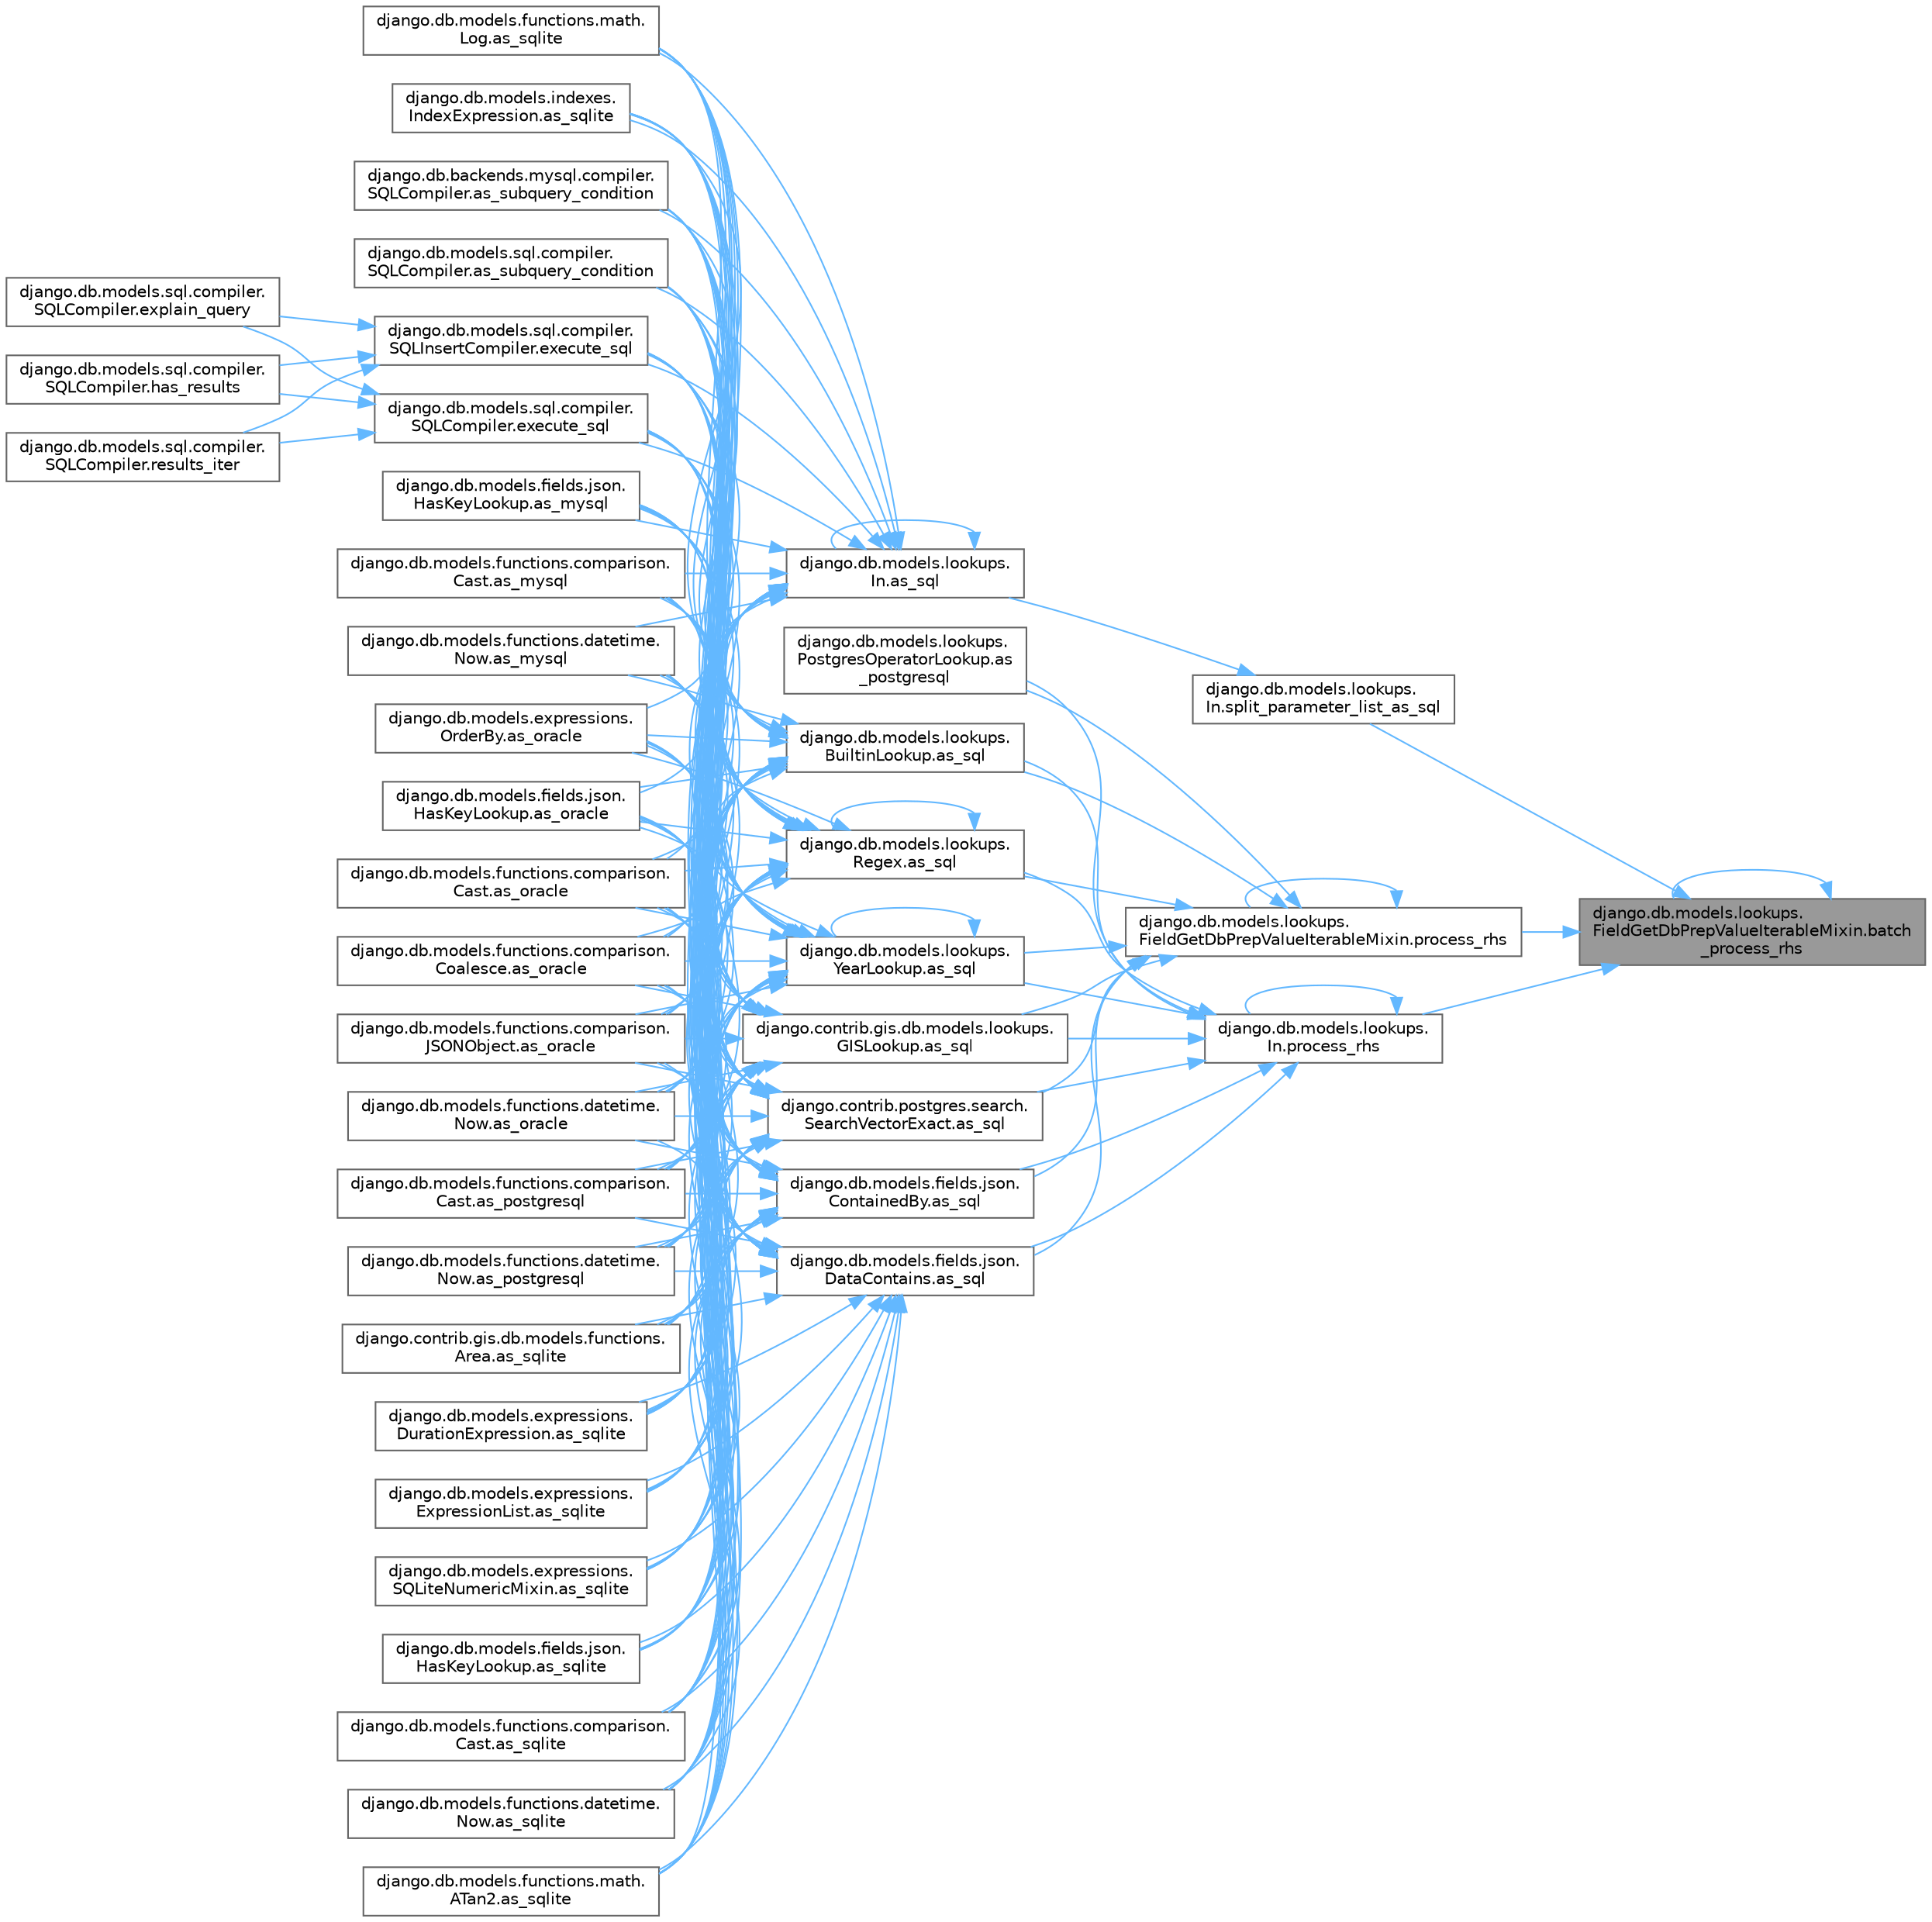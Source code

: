 digraph "django.db.models.lookups.FieldGetDbPrepValueIterableMixin.batch_process_rhs"
{
 // LATEX_PDF_SIZE
  bgcolor="transparent";
  edge [fontname=Helvetica,fontsize=10,labelfontname=Helvetica,labelfontsize=10];
  node [fontname=Helvetica,fontsize=10,shape=box,height=0.2,width=0.4];
  rankdir="RL";
  Node1 [id="Node000001",label="django.db.models.lookups.\lFieldGetDbPrepValueIterableMixin.batch\l_process_rhs",height=0.2,width=0.4,color="gray40", fillcolor="grey60", style="filled", fontcolor="black",tooltip=" "];
  Node1 -> Node1 [id="edge1_Node000001_Node000001",dir="back",color="steelblue1",style="solid",tooltip=" "];
  Node1 -> Node2 [id="edge2_Node000001_Node000002",dir="back",color="steelblue1",style="solid",tooltip=" "];
  Node2 [id="Node000002",label="django.db.models.lookups.\lFieldGetDbPrepValueIterableMixin.process_rhs",height=0.2,width=0.4,color="grey40", fillcolor="white", style="filled",URL="$classdjango_1_1db_1_1models_1_1lookups_1_1_field_get_db_prep_value_iterable_mixin.html#a76dd22d874659802384fb89029c8d724",tooltip=" "];
  Node2 -> Node3 [id="edge3_Node000002_Node000003",dir="back",color="steelblue1",style="solid",tooltip=" "];
  Node3 [id="Node000003",label="django.db.models.lookups.\lPostgresOperatorLookup.as\l_postgresql",height=0.2,width=0.4,color="grey40", fillcolor="white", style="filled",URL="$classdjango_1_1db_1_1models_1_1lookups_1_1_postgres_operator_lookup.html#aa5fcb781a6ce643334a068601641eeb8",tooltip=" "];
  Node2 -> Node4 [id="edge4_Node000002_Node000004",dir="back",color="steelblue1",style="solid",tooltip=" "];
  Node4 [id="Node000004",label="django.contrib.gis.db.models.lookups.\lGISLookup.as_sql",height=0.2,width=0.4,color="grey40", fillcolor="white", style="filled",URL="$classdjango_1_1contrib_1_1gis_1_1db_1_1models_1_1lookups_1_1_g_i_s_lookup.html#a205b0f4d374825c94cddf5a23b4a415f",tooltip=" "];
  Node4 -> Node5 [id="edge5_Node000004_Node000005",dir="back",color="steelblue1",style="solid",tooltip=" "];
  Node5 [id="Node000005",label="django.db.models.fields.json.\lHasKeyLookup.as_mysql",height=0.2,width=0.4,color="grey40", fillcolor="white", style="filled",URL="$classdjango_1_1db_1_1models_1_1fields_1_1json_1_1_has_key_lookup.html#a10f67427287f2c0ea32513ca6f481e96",tooltip=" "];
  Node4 -> Node6 [id="edge6_Node000004_Node000006",dir="back",color="steelblue1",style="solid",tooltip=" "];
  Node6 [id="Node000006",label="django.db.models.functions.comparison.\lCast.as_mysql",height=0.2,width=0.4,color="grey40", fillcolor="white", style="filled",URL="$classdjango_1_1db_1_1models_1_1functions_1_1comparison_1_1_cast.html#a447737891e955909c6a381529a67a84e",tooltip=" "];
  Node4 -> Node7 [id="edge7_Node000004_Node000007",dir="back",color="steelblue1",style="solid",tooltip=" "];
  Node7 [id="Node000007",label="django.db.models.functions.datetime.\lNow.as_mysql",height=0.2,width=0.4,color="grey40", fillcolor="white", style="filled",URL="$classdjango_1_1db_1_1models_1_1functions_1_1datetime_1_1_now.html#a070a9334fb198086c0c4e96e9725d92b",tooltip=" "];
  Node4 -> Node8 [id="edge8_Node000004_Node000008",dir="back",color="steelblue1",style="solid",tooltip=" "];
  Node8 [id="Node000008",label="django.db.models.expressions.\lOrderBy.as_oracle",height=0.2,width=0.4,color="grey40", fillcolor="white", style="filled",URL="$classdjango_1_1db_1_1models_1_1expressions_1_1_order_by.html#af9b6ede9b0df85d6bcf54f983b3a8f6a",tooltip=" "];
  Node4 -> Node9 [id="edge9_Node000004_Node000009",dir="back",color="steelblue1",style="solid",tooltip=" "];
  Node9 [id="Node000009",label="django.db.models.fields.json.\lHasKeyLookup.as_oracle",height=0.2,width=0.4,color="grey40", fillcolor="white", style="filled",URL="$classdjango_1_1db_1_1models_1_1fields_1_1json_1_1_has_key_lookup.html#afbb88aa4fb23b3ec3acdc695c2f52398",tooltip=" "];
  Node4 -> Node10 [id="edge10_Node000004_Node000010",dir="back",color="steelblue1",style="solid",tooltip=" "];
  Node10 [id="Node000010",label="django.db.models.functions.comparison.\lCast.as_oracle",height=0.2,width=0.4,color="grey40", fillcolor="white", style="filled",URL="$classdjango_1_1db_1_1models_1_1functions_1_1comparison_1_1_cast.html#ad466cd7ca85dc257d9e2718f41a263ec",tooltip=" "];
  Node4 -> Node11 [id="edge11_Node000004_Node000011",dir="back",color="steelblue1",style="solid",tooltip=" "];
  Node11 [id="Node000011",label="django.db.models.functions.comparison.\lCoalesce.as_oracle",height=0.2,width=0.4,color="grey40", fillcolor="white", style="filled",URL="$classdjango_1_1db_1_1models_1_1functions_1_1comparison_1_1_coalesce.html#a1bbeea180ef3ef4d8ba5d51d33d6ef85",tooltip=" "];
  Node4 -> Node12 [id="edge12_Node000004_Node000012",dir="back",color="steelblue1",style="solid",tooltip=" "];
  Node12 [id="Node000012",label="django.db.models.functions.comparison.\lJSONObject.as_oracle",height=0.2,width=0.4,color="grey40", fillcolor="white", style="filled",URL="$classdjango_1_1db_1_1models_1_1functions_1_1comparison_1_1_j_s_o_n_object.html#a4b4fa1161d27b0a9bbbdd0370e9af364",tooltip=" "];
  Node4 -> Node13 [id="edge13_Node000004_Node000013",dir="back",color="steelblue1",style="solid",tooltip=" "];
  Node13 [id="Node000013",label="django.db.models.functions.datetime.\lNow.as_oracle",height=0.2,width=0.4,color="grey40", fillcolor="white", style="filled",URL="$classdjango_1_1db_1_1models_1_1functions_1_1datetime_1_1_now.html#ad5e1ae918a5c4d39f675f98280440538",tooltip=" "];
  Node4 -> Node14 [id="edge14_Node000004_Node000014",dir="back",color="steelblue1",style="solid",tooltip=" "];
  Node14 [id="Node000014",label="django.db.models.functions.comparison.\lCast.as_postgresql",height=0.2,width=0.4,color="grey40", fillcolor="white", style="filled",URL="$classdjango_1_1db_1_1models_1_1functions_1_1comparison_1_1_cast.html#ae51aa6aa6fe8ca7064d8bca2f8e05188",tooltip=" "];
  Node4 -> Node15 [id="edge15_Node000004_Node000015",dir="back",color="steelblue1",style="solid",tooltip=" "];
  Node15 [id="Node000015",label="django.db.models.functions.datetime.\lNow.as_postgresql",height=0.2,width=0.4,color="grey40", fillcolor="white", style="filled",URL="$classdjango_1_1db_1_1models_1_1functions_1_1datetime_1_1_now.html#af1402a88867fc6d69f3f56f655f37fca",tooltip=" "];
  Node4 -> Node16 [id="edge16_Node000004_Node000016",dir="back",color="steelblue1",style="solid",tooltip=" "];
  Node16 [id="Node000016",label="django.contrib.gis.db.models.functions.\lArea.as_sqlite",height=0.2,width=0.4,color="grey40", fillcolor="white", style="filled",URL="$classdjango_1_1contrib_1_1gis_1_1db_1_1models_1_1functions_1_1_area.html#ab8bfa3d35d4368e04318069dd28bd2ca",tooltip=" "];
  Node4 -> Node17 [id="edge17_Node000004_Node000017",dir="back",color="steelblue1",style="solid",tooltip=" "];
  Node17 [id="Node000017",label="django.db.models.expressions.\lDurationExpression.as_sqlite",height=0.2,width=0.4,color="grey40", fillcolor="white", style="filled",URL="$classdjango_1_1db_1_1models_1_1expressions_1_1_duration_expression.html#a5f33f70ca03904ce9b2e9824652e9fff",tooltip=" "];
  Node4 -> Node18 [id="edge18_Node000004_Node000018",dir="back",color="steelblue1",style="solid",tooltip=" "];
  Node18 [id="Node000018",label="django.db.models.expressions.\lExpressionList.as_sqlite",height=0.2,width=0.4,color="grey40", fillcolor="white", style="filled",URL="$classdjango_1_1db_1_1models_1_1expressions_1_1_expression_list.html#ae577275a98dec786535830e8d24aa13e",tooltip=" "];
  Node4 -> Node19 [id="edge19_Node000004_Node000019",dir="back",color="steelblue1",style="solid",tooltip=" "];
  Node19 [id="Node000019",label="django.db.models.expressions.\lSQLiteNumericMixin.as_sqlite",height=0.2,width=0.4,color="grey40", fillcolor="white", style="filled",URL="$classdjango_1_1db_1_1models_1_1expressions_1_1_s_q_lite_numeric_mixin.html#a7c649b97074b00e095c4ee2b3bc62482",tooltip=" "];
  Node4 -> Node20 [id="edge20_Node000004_Node000020",dir="back",color="steelblue1",style="solid",tooltip=" "];
  Node20 [id="Node000020",label="django.db.models.fields.json.\lHasKeyLookup.as_sqlite",height=0.2,width=0.4,color="grey40", fillcolor="white", style="filled",URL="$classdjango_1_1db_1_1models_1_1fields_1_1json_1_1_has_key_lookup.html#aaa01efd0fa197e203c40f6f05b000141",tooltip=" "];
  Node4 -> Node21 [id="edge21_Node000004_Node000021",dir="back",color="steelblue1",style="solid",tooltip=" "];
  Node21 [id="Node000021",label="django.db.models.functions.comparison.\lCast.as_sqlite",height=0.2,width=0.4,color="grey40", fillcolor="white", style="filled",URL="$classdjango_1_1db_1_1models_1_1functions_1_1comparison_1_1_cast.html#a1943b51797a168ff6a3ad37005086d8c",tooltip=" "];
  Node4 -> Node22 [id="edge22_Node000004_Node000022",dir="back",color="steelblue1",style="solid",tooltip=" "];
  Node22 [id="Node000022",label="django.db.models.functions.datetime.\lNow.as_sqlite",height=0.2,width=0.4,color="grey40", fillcolor="white", style="filled",URL="$classdjango_1_1db_1_1models_1_1functions_1_1datetime_1_1_now.html#a5525700866738572645141dd6f2ef41c",tooltip=" "];
  Node4 -> Node23 [id="edge23_Node000004_Node000023",dir="back",color="steelblue1",style="solid",tooltip=" "];
  Node23 [id="Node000023",label="django.db.models.functions.math.\lATan2.as_sqlite",height=0.2,width=0.4,color="grey40", fillcolor="white", style="filled",URL="$classdjango_1_1db_1_1models_1_1functions_1_1math_1_1_a_tan2.html#ac343d11000341dfc431de19f416ea4b6",tooltip=" "];
  Node4 -> Node24 [id="edge24_Node000004_Node000024",dir="back",color="steelblue1",style="solid",tooltip=" "];
  Node24 [id="Node000024",label="django.db.models.functions.math.\lLog.as_sqlite",height=0.2,width=0.4,color="grey40", fillcolor="white", style="filled",URL="$classdjango_1_1db_1_1models_1_1functions_1_1math_1_1_log.html#afcc146563033738d87dd1dc17d005111",tooltip=" "];
  Node4 -> Node25 [id="edge25_Node000004_Node000025",dir="back",color="steelblue1",style="solid",tooltip=" "];
  Node25 [id="Node000025",label="django.db.models.indexes.\lIndexExpression.as_sqlite",height=0.2,width=0.4,color="grey40", fillcolor="white", style="filled",URL="$classdjango_1_1db_1_1models_1_1indexes_1_1_index_expression.html#af6e5b161cb97d0b8bce944455e8e0d53",tooltip=" "];
  Node4 -> Node26 [id="edge26_Node000004_Node000026",dir="back",color="steelblue1",style="solid",tooltip=" "];
  Node26 [id="Node000026",label="django.db.backends.mysql.compiler.\lSQLCompiler.as_subquery_condition",height=0.2,width=0.4,color="grey40", fillcolor="white", style="filled",URL="$classdjango_1_1db_1_1backends_1_1mysql_1_1compiler_1_1_s_q_l_compiler.html#ab79da4712a24ed75ce13002a54fe8d46",tooltip=" "];
  Node4 -> Node27 [id="edge27_Node000004_Node000027",dir="back",color="steelblue1",style="solid",tooltip=" "];
  Node27 [id="Node000027",label="django.db.models.sql.compiler.\lSQLCompiler.as_subquery_condition",height=0.2,width=0.4,color="grey40", fillcolor="white", style="filled",URL="$classdjango_1_1db_1_1models_1_1sql_1_1compiler_1_1_s_q_l_compiler.html#a78bdce11e05140ed74db8f5463bedfce",tooltip=" "];
  Node4 -> Node28 [id="edge28_Node000004_Node000028",dir="back",color="steelblue1",style="solid",tooltip=" "];
  Node28 [id="Node000028",label="django.db.models.sql.compiler.\lSQLCompiler.execute_sql",height=0.2,width=0.4,color="grey40", fillcolor="white", style="filled",URL="$classdjango_1_1db_1_1models_1_1sql_1_1compiler_1_1_s_q_l_compiler.html#a07cbbc7958a72203f8ebe9ba29b9356f",tooltip=" "];
  Node28 -> Node29 [id="edge29_Node000028_Node000029",dir="back",color="steelblue1",style="solid",tooltip=" "];
  Node29 [id="Node000029",label="django.db.models.sql.compiler.\lSQLCompiler.explain_query",height=0.2,width=0.4,color="grey40", fillcolor="white", style="filled",URL="$classdjango_1_1db_1_1models_1_1sql_1_1compiler_1_1_s_q_l_compiler.html#ae37702aee3a2c220b0d45022bece3120",tooltip=" "];
  Node28 -> Node30 [id="edge30_Node000028_Node000030",dir="back",color="steelblue1",style="solid",tooltip=" "];
  Node30 [id="Node000030",label="django.db.models.sql.compiler.\lSQLCompiler.has_results",height=0.2,width=0.4,color="grey40", fillcolor="white", style="filled",URL="$classdjango_1_1db_1_1models_1_1sql_1_1compiler_1_1_s_q_l_compiler.html#a730571b9b54a4d28aed6af579018b5d4",tooltip=" "];
  Node28 -> Node31 [id="edge31_Node000028_Node000031",dir="back",color="steelblue1",style="solid",tooltip=" "];
  Node31 [id="Node000031",label="django.db.models.sql.compiler.\lSQLCompiler.results_iter",height=0.2,width=0.4,color="grey40", fillcolor="white", style="filled",URL="$classdjango_1_1db_1_1models_1_1sql_1_1compiler_1_1_s_q_l_compiler.html#ae75172de9cb1885c3c8e9842460ee1a6",tooltip=" "];
  Node4 -> Node32 [id="edge32_Node000004_Node000032",dir="back",color="steelblue1",style="solid",tooltip=" "];
  Node32 [id="Node000032",label="django.db.models.sql.compiler.\lSQLInsertCompiler.execute_sql",height=0.2,width=0.4,color="grey40", fillcolor="white", style="filled",URL="$classdjango_1_1db_1_1models_1_1sql_1_1compiler_1_1_s_q_l_insert_compiler.html#a59b977e6c439adafa1c3b0092dd7074f",tooltip=" "];
  Node32 -> Node29 [id="edge33_Node000032_Node000029",dir="back",color="steelblue1",style="solid",tooltip=" "];
  Node32 -> Node30 [id="edge34_Node000032_Node000030",dir="back",color="steelblue1",style="solid",tooltip=" "];
  Node32 -> Node31 [id="edge35_Node000032_Node000031",dir="back",color="steelblue1",style="solid",tooltip=" "];
  Node2 -> Node33 [id="edge36_Node000002_Node000033",dir="back",color="steelblue1",style="solid",tooltip=" "];
  Node33 [id="Node000033",label="django.contrib.postgres.search.\lSearchVectorExact.as_sql",height=0.2,width=0.4,color="grey40", fillcolor="white", style="filled",URL="$classdjango_1_1contrib_1_1postgres_1_1search_1_1_search_vector_exact.html#a6c2ef3f70f628015bf404fa3fd413f87",tooltip=" "];
  Node33 -> Node5 [id="edge37_Node000033_Node000005",dir="back",color="steelblue1",style="solid",tooltip=" "];
  Node33 -> Node6 [id="edge38_Node000033_Node000006",dir="back",color="steelblue1",style="solid",tooltip=" "];
  Node33 -> Node7 [id="edge39_Node000033_Node000007",dir="back",color="steelblue1",style="solid",tooltip=" "];
  Node33 -> Node8 [id="edge40_Node000033_Node000008",dir="back",color="steelblue1",style="solid",tooltip=" "];
  Node33 -> Node9 [id="edge41_Node000033_Node000009",dir="back",color="steelblue1",style="solid",tooltip=" "];
  Node33 -> Node10 [id="edge42_Node000033_Node000010",dir="back",color="steelblue1",style="solid",tooltip=" "];
  Node33 -> Node11 [id="edge43_Node000033_Node000011",dir="back",color="steelblue1",style="solid",tooltip=" "];
  Node33 -> Node12 [id="edge44_Node000033_Node000012",dir="back",color="steelblue1",style="solid",tooltip=" "];
  Node33 -> Node13 [id="edge45_Node000033_Node000013",dir="back",color="steelblue1",style="solid",tooltip=" "];
  Node33 -> Node14 [id="edge46_Node000033_Node000014",dir="back",color="steelblue1",style="solid",tooltip=" "];
  Node33 -> Node15 [id="edge47_Node000033_Node000015",dir="back",color="steelblue1",style="solid",tooltip=" "];
  Node33 -> Node16 [id="edge48_Node000033_Node000016",dir="back",color="steelblue1",style="solid",tooltip=" "];
  Node33 -> Node17 [id="edge49_Node000033_Node000017",dir="back",color="steelblue1",style="solid",tooltip=" "];
  Node33 -> Node18 [id="edge50_Node000033_Node000018",dir="back",color="steelblue1",style="solid",tooltip=" "];
  Node33 -> Node19 [id="edge51_Node000033_Node000019",dir="back",color="steelblue1",style="solid",tooltip=" "];
  Node33 -> Node20 [id="edge52_Node000033_Node000020",dir="back",color="steelblue1",style="solid",tooltip=" "];
  Node33 -> Node21 [id="edge53_Node000033_Node000021",dir="back",color="steelblue1",style="solid",tooltip=" "];
  Node33 -> Node22 [id="edge54_Node000033_Node000022",dir="back",color="steelblue1",style="solid",tooltip=" "];
  Node33 -> Node23 [id="edge55_Node000033_Node000023",dir="back",color="steelblue1",style="solid",tooltip=" "];
  Node33 -> Node24 [id="edge56_Node000033_Node000024",dir="back",color="steelblue1",style="solid",tooltip=" "];
  Node33 -> Node25 [id="edge57_Node000033_Node000025",dir="back",color="steelblue1",style="solid",tooltip=" "];
  Node33 -> Node26 [id="edge58_Node000033_Node000026",dir="back",color="steelblue1",style="solid",tooltip=" "];
  Node33 -> Node27 [id="edge59_Node000033_Node000027",dir="back",color="steelblue1",style="solid",tooltip=" "];
  Node33 -> Node28 [id="edge60_Node000033_Node000028",dir="back",color="steelblue1",style="solid",tooltip=" "];
  Node33 -> Node32 [id="edge61_Node000033_Node000032",dir="back",color="steelblue1",style="solid",tooltip=" "];
  Node2 -> Node34 [id="edge62_Node000002_Node000034",dir="back",color="steelblue1",style="solid",tooltip=" "];
  Node34 [id="Node000034",label="django.db.models.fields.json.\lContainedBy.as_sql",height=0.2,width=0.4,color="grey40", fillcolor="white", style="filled",URL="$classdjango_1_1db_1_1models_1_1fields_1_1json_1_1_contained_by.html#aae40a614388b71105b07f4af5784eed5",tooltip=" "];
  Node34 -> Node5 [id="edge63_Node000034_Node000005",dir="back",color="steelblue1",style="solid",tooltip=" "];
  Node34 -> Node6 [id="edge64_Node000034_Node000006",dir="back",color="steelblue1",style="solid",tooltip=" "];
  Node34 -> Node7 [id="edge65_Node000034_Node000007",dir="back",color="steelblue1",style="solid",tooltip=" "];
  Node34 -> Node8 [id="edge66_Node000034_Node000008",dir="back",color="steelblue1",style="solid",tooltip=" "];
  Node34 -> Node9 [id="edge67_Node000034_Node000009",dir="back",color="steelblue1",style="solid",tooltip=" "];
  Node34 -> Node10 [id="edge68_Node000034_Node000010",dir="back",color="steelblue1",style="solid",tooltip=" "];
  Node34 -> Node11 [id="edge69_Node000034_Node000011",dir="back",color="steelblue1",style="solid",tooltip=" "];
  Node34 -> Node12 [id="edge70_Node000034_Node000012",dir="back",color="steelblue1",style="solid",tooltip=" "];
  Node34 -> Node13 [id="edge71_Node000034_Node000013",dir="back",color="steelblue1",style="solid",tooltip=" "];
  Node34 -> Node14 [id="edge72_Node000034_Node000014",dir="back",color="steelblue1",style="solid",tooltip=" "];
  Node34 -> Node15 [id="edge73_Node000034_Node000015",dir="back",color="steelblue1",style="solid",tooltip=" "];
  Node34 -> Node16 [id="edge74_Node000034_Node000016",dir="back",color="steelblue1",style="solid",tooltip=" "];
  Node34 -> Node17 [id="edge75_Node000034_Node000017",dir="back",color="steelblue1",style="solid",tooltip=" "];
  Node34 -> Node18 [id="edge76_Node000034_Node000018",dir="back",color="steelblue1",style="solid",tooltip=" "];
  Node34 -> Node19 [id="edge77_Node000034_Node000019",dir="back",color="steelblue1",style="solid",tooltip=" "];
  Node34 -> Node20 [id="edge78_Node000034_Node000020",dir="back",color="steelblue1",style="solid",tooltip=" "];
  Node34 -> Node21 [id="edge79_Node000034_Node000021",dir="back",color="steelblue1",style="solid",tooltip=" "];
  Node34 -> Node22 [id="edge80_Node000034_Node000022",dir="back",color="steelblue1",style="solid",tooltip=" "];
  Node34 -> Node23 [id="edge81_Node000034_Node000023",dir="back",color="steelblue1",style="solid",tooltip=" "];
  Node34 -> Node24 [id="edge82_Node000034_Node000024",dir="back",color="steelblue1",style="solid",tooltip=" "];
  Node34 -> Node25 [id="edge83_Node000034_Node000025",dir="back",color="steelblue1",style="solid",tooltip=" "];
  Node34 -> Node26 [id="edge84_Node000034_Node000026",dir="back",color="steelblue1",style="solid",tooltip=" "];
  Node34 -> Node27 [id="edge85_Node000034_Node000027",dir="back",color="steelblue1",style="solid",tooltip=" "];
  Node34 -> Node28 [id="edge86_Node000034_Node000028",dir="back",color="steelblue1",style="solid",tooltip=" "];
  Node34 -> Node32 [id="edge87_Node000034_Node000032",dir="back",color="steelblue1",style="solid",tooltip=" "];
  Node2 -> Node35 [id="edge88_Node000002_Node000035",dir="back",color="steelblue1",style="solid",tooltip=" "];
  Node35 [id="Node000035",label="django.db.models.fields.json.\lDataContains.as_sql",height=0.2,width=0.4,color="grey40", fillcolor="white", style="filled",URL="$classdjango_1_1db_1_1models_1_1fields_1_1json_1_1_data_contains.html#afafb732d23c185c8fbda13e54e15c9af",tooltip=" "];
  Node35 -> Node5 [id="edge89_Node000035_Node000005",dir="back",color="steelblue1",style="solid",tooltip=" "];
  Node35 -> Node6 [id="edge90_Node000035_Node000006",dir="back",color="steelblue1",style="solid",tooltip=" "];
  Node35 -> Node7 [id="edge91_Node000035_Node000007",dir="back",color="steelblue1",style="solid",tooltip=" "];
  Node35 -> Node8 [id="edge92_Node000035_Node000008",dir="back",color="steelblue1",style="solid",tooltip=" "];
  Node35 -> Node9 [id="edge93_Node000035_Node000009",dir="back",color="steelblue1",style="solid",tooltip=" "];
  Node35 -> Node10 [id="edge94_Node000035_Node000010",dir="back",color="steelblue1",style="solid",tooltip=" "];
  Node35 -> Node11 [id="edge95_Node000035_Node000011",dir="back",color="steelblue1",style="solid",tooltip=" "];
  Node35 -> Node12 [id="edge96_Node000035_Node000012",dir="back",color="steelblue1",style="solid",tooltip=" "];
  Node35 -> Node13 [id="edge97_Node000035_Node000013",dir="back",color="steelblue1",style="solid",tooltip=" "];
  Node35 -> Node14 [id="edge98_Node000035_Node000014",dir="back",color="steelblue1",style="solid",tooltip=" "];
  Node35 -> Node15 [id="edge99_Node000035_Node000015",dir="back",color="steelblue1",style="solid",tooltip=" "];
  Node35 -> Node16 [id="edge100_Node000035_Node000016",dir="back",color="steelblue1",style="solid",tooltip=" "];
  Node35 -> Node17 [id="edge101_Node000035_Node000017",dir="back",color="steelblue1",style="solid",tooltip=" "];
  Node35 -> Node18 [id="edge102_Node000035_Node000018",dir="back",color="steelblue1",style="solid",tooltip=" "];
  Node35 -> Node19 [id="edge103_Node000035_Node000019",dir="back",color="steelblue1",style="solid",tooltip=" "];
  Node35 -> Node20 [id="edge104_Node000035_Node000020",dir="back",color="steelblue1",style="solid",tooltip=" "];
  Node35 -> Node21 [id="edge105_Node000035_Node000021",dir="back",color="steelblue1",style="solid",tooltip=" "];
  Node35 -> Node22 [id="edge106_Node000035_Node000022",dir="back",color="steelblue1",style="solid",tooltip=" "];
  Node35 -> Node23 [id="edge107_Node000035_Node000023",dir="back",color="steelblue1",style="solid",tooltip=" "];
  Node35 -> Node24 [id="edge108_Node000035_Node000024",dir="back",color="steelblue1",style="solid",tooltip=" "];
  Node35 -> Node25 [id="edge109_Node000035_Node000025",dir="back",color="steelblue1",style="solid",tooltip=" "];
  Node35 -> Node26 [id="edge110_Node000035_Node000026",dir="back",color="steelblue1",style="solid",tooltip=" "];
  Node35 -> Node27 [id="edge111_Node000035_Node000027",dir="back",color="steelblue1",style="solid",tooltip=" "];
  Node35 -> Node28 [id="edge112_Node000035_Node000028",dir="back",color="steelblue1",style="solid",tooltip=" "];
  Node35 -> Node32 [id="edge113_Node000035_Node000032",dir="back",color="steelblue1",style="solid",tooltip=" "];
  Node2 -> Node36 [id="edge114_Node000002_Node000036",dir="back",color="steelblue1",style="solid",tooltip=" "];
  Node36 [id="Node000036",label="django.db.models.lookups.\lBuiltinLookup.as_sql",height=0.2,width=0.4,color="grey40", fillcolor="white", style="filled",URL="$classdjango_1_1db_1_1models_1_1lookups_1_1_builtin_lookup.html#a9d1c6f0deb2d1437744326d0da2c75ae",tooltip=" "];
  Node36 -> Node5 [id="edge115_Node000036_Node000005",dir="back",color="steelblue1",style="solid",tooltip=" "];
  Node36 -> Node6 [id="edge116_Node000036_Node000006",dir="back",color="steelblue1",style="solid",tooltip=" "];
  Node36 -> Node7 [id="edge117_Node000036_Node000007",dir="back",color="steelblue1",style="solid",tooltip=" "];
  Node36 -> Node8 [id="edge118_Node000036_Node000008",dir="back",color="steelblue1",style="solid",tooltip=" "];
  Node36 -> Node9 [id="edge119_Node000036_Node000009",dir="back",color="steelblue1",style="solid",tooltip=" "];
  Node36 -> Node10 [id="edge120_Node000036_Node000010",dir="back",color="steelblue1",style="solid",tooltip=" "];
  Node36 -> Node11 [id="edge121_Node000036_Node000011",dir="back",color="steelblue1",style="solid",tooltip=" "];
  Node36 -> Node12 [id="edge122_Node000036_Node000012",dir="back",color="steelblue1",style="solid",tooltip=" "];
  Node36 -> Node13 [id="edge123_Node000036_Node000013",dir="back",color="steelblue1",style="solid",tooltip=" "];
  Node36 -> Node14 [id="edge124_Node000036_Node000014",dir="back",color="steelblue1",style="solid",tooltip=" "];
  Node36 -> Node15 [id="edge125_Node000036_Node000015",dir="back",color="steelblue1",style="solid",tooltip=" "];
  Node36 -> Node16 [id="edge126_Node000036_Node000016",dir="back",color="steelblue1",style="solid",tooltip=" "];
  Node36 -> Node17 [id="edge127_Node000036_Node000017",dir="back",color="steelblue1",style="solid",tooltip=" "];
  Node36 -> Node18 [id="edge128_Node000036_Node000018",dir="back",color="steelblue1",style="solid",tooltip=" "];
  Node36 -> Node19 [id="edge129_Node000036_Node000019",dir="back",color="steelblue1",style="solid",tooltip=" "];
  Node36 -> Node20 [id="edge130_Node000036_Node000020",dir="back",color="steelblue1",style="solid",tooltip=" "];
  Node36 -> Node21 [id="edge131_Node000036_Node000021",dir="back",color="steelblue1",style="solid",tooltip=" "];
  Node36 -> Node22 [id="edge132_Node000036_Node000022",dir="back",color="steelblue1",style="solid",tooltip=" "];
  Node36 -> Node23 [id="edge133_Node000036_Node000023",dir="back",color="steelblue1",style="solid",tooltip=" "];
  Node36 -> Node24 [id="edge134_Node000036_Node000024",dir="back",color="steelblue1",style="solid",tooltip=" "];
  Node36 -> Node25 [id="edge135_Node000036_Node000025",dir="back",color="steelblue1",style="solid",tooltip=" "];
  Node36 -> Node26 [id="edge136_Node000036_Node000026",dir="back",color="steelblue1",style="solid",tooltip=" "];
  Node36 -> Node27 [id="edge137_Node000036_Node000027",dir="back",color="steelblue1",style="solid",tooltip=" "];
  Node36 -> Node28 [id="edge138_Node000036_Node000028",dir="back",color="steelblue1",style="solid",tooltip=" "];
  Node36 -> Node32 [id="edge139_Node000036_Node000032",dir="back",color="steelblue1",style="solid",tooltip=" "];
  Node2 -> Node37 [id="edge140_Node000002_Node000037",dir="back",color="steelblue1",style="solid",tooltip=" "];
  Node37 [id="Node000037",label="django.db.models.lookups.\lRegex.as_sql",height=0.2,width=0.4,color="grey40", fillcolor="white", style="filled",URL="$classdjango_1_1db_1_1models_1_1lookups_1_1_regex.html#a6c6fe61203c4b3f9686a4467a599aed0",tooltip=" "];
  Node37 -> Node5 [id="edge141_Node000037_Node000005",dir="back",color="steelblue1",style="solid",tooltip=" "];
  Node37 -> Node6 [id="edge142_Node000037_Node000006",dir="back",color="steelblue1",style="solid",tooltip=" "];
  Node37 -> Node7 [id="edge143_Node000037_Node000007",dir="back",color="steelblue1",style="solid",tooltip=" "];
  Node37 -> Node8 [id="edge144_Node000037_Node000008",dir="back",color="steelblue1",style="solid",tooltip=" "];
  Node37 -> Node9 [id="edge145_Node000037_Node000009",dir="back",color="steelblue1",style="solid",tooltip=" "];
  Node37 -> Node10 [id="edge146_Node000037_Node000010",dir="back",color="steelblue1",style="solid",tooltip=" "];
  Node37 -> Node11 [id="edge147_Node000037_Node000011",dir="back",color="steelblue1",style="solid",tooltip=" "];
  Node37 -> Node12 [id="edge148_Node000037_Node000012",dir="back",color="steelblue1",style="solid",tooltip=" "];
  Node37 -> Node13 [id="edge149_Node000037_Node000013",dir="back",color="steelblue1",style="solid",tooltip=" "];
  Node37 -> Node14 [id="edge150_Node000037_Node000014",dir="back",color="steelblue1",style="solid",tooltip=" "];
  Node37 -> Node15 [id="edge151_Node000037_Node000015",dir="back",color="steelblue1",style="solid",tooltip=" "];
  Node37 -> Node37 [id="edge152_Node000037_Node000037",dir="back",color="steelblue1",style="solid",tooltip=" "];
  Node37 -> Node16 [id="edge153_Node000037_Node000016",dir="back",color="steelblue1",style="solid",tooltip=" "];
  Node37 -> Node17 [id="edge154_Node000037_Node000017",dir="back",color="steelblue1",style="solid",tooltip=" "];
  Node37 -> Node18 [id="edge155_Node000037_Node000018",dir="back",color="steelblue1",style="solid",tooltip=" "];
  Node37 -> Node19 [id="edge156_Node000037_Node000019",dir="back",color="steelblue1",style="solid",tooltip=" "];
  Node37 -> Node20 [id="edge157_Node000037_Node000020",dir="back",color="steelblue1",style="solid",tooltip=" "];
  Node37 -> Node21 [id="edge158_Node000037_Node000021",dir="back",color="steelblue1",style="solid",tooltip=" "];
  Node37 -> Node22 [id="edge159_Node000037_Node000022",dir="back",color="steelblue1",style="solid",tooltip=" "];
  Node37 -> Node23 [id="edge160_Node000037_Node000023",dir="back",color="steelblue1",style="solid",tooltip=" "];
  Node37 -> Node24 [id="edge161_Node000037_Node000024",dir="back",color="steelblue1",style="solid",tooltip=" "];
  Node37 -> Node25 [id="edge162_Node000037_Node000025",dir="back",color="steelblue1",style="solid",tooltip=" "];
  Node37 -> Node26 [id="edge163_Node000037_Node000026",dir="back",color="steelblue1",style="solid",tooltip=" "];
  Node37 -> Node27 [id="edge164_Node000037_Node000027",dir="back",color="steelblue1",style="solid",tooltip=" "];
  Node37 -> Node28 [id="edge165_Node000037_Node000028",dir="back",color="steelblue1",style="solid",tooltip=" "];
  Node37 -> Node32 [id="edge166_Node000037_Node000032",dir="back",color="steelblue1",style="solid",tooltip=" "];
  Node2 -> Node38 [id="edge167_Node000002_Node000038",dir="back",color="steelblue1",style="solid",tooltip=" "];
  Node38 [id="Node000038",label="django.db.models.lookups.\lYearLookup.as_sql",height=0.2,width=0.4,color="grey40", fillcolor="white", style="filled",URL="$classdjango_1_1db_1_1models_1_1lookups_1_1_year_lookup.html#a0fefef3b3ac50f322fdbc4d9d150b356",tooltip=" "];
  Node38 -> Node5 [id="edge168_Node000038_Node000005",dir="back",color="steelblue1",style="solid",tooltip=" "];
  Node38 -> Node6 [id="edge169_Node000038_Node000006",dir="back",color="steelblue1",style="solid",tooltip=" "];
  Node38 -> Node7 [id="edge170_Node000038_Node000007",dir="back",color="steelblue1",style="solid",tooltip=" "];
  Node38 -> Node8 [id="edge171_Node000038_Node000008",dir="back",color="steelblue1",style="solid",tooltip=" "];
  Node38 -> Node9 [id="edge172_Node000038_Node000009",dir="back",color="steelblue1",style="solid",tooltip=" "];
  Node38 -> Node10 [id="edge173_Node000038_Node000010",dir="back",color="steelblue1",style="solid",tooltip=" "];
  Node38 -> Node11 [id="edge174_Node000038_Node000011",dir="back",color="steelblue1",style="solid",tooltip=" "];
  Node38 -> Node12 [id="edge175_Node000038_Node000012",dir="back",color="steelblue1",style="solid",tooltip=" "];
  Node38 -> Node13 [id="edge176_Node000038_Node000013",dir="back",color="steelblue1",style="solid",tooltip=" "];
  Node38 -> Node14 [id="edge177_Node000038_Node000014",dir="back",color="steelblue1",style="solid",tooltip=" "];
  Node38 -> Node15 [id="edge178_Node000038_Node000015",dir="back",color="steelblue1",style="solid",tooltip=" "];
  Node38 -> Node38 [id="edge179_Node000038_Node000038",dir="back",color="steelblue1",style="solid",tooltip=" "];
  Node38 -> Node16 [id="edge180_Node000038_Node000016",dir="back",color="steelblue1",style="solid",tooltip=" "];
  Node38 -> Node17 [id="edge181_Node000038_Node000017",dir="back",color="steelblue1",style="solid",tooltip=" "];
  Node38 -> Node18 [id="edge182_Node000038_Node000018",dir="back",color="steelblue1",style="solid",tooltip=" "];
  Node38 -> Node19 [id="edge183_Node000038_Node000019",dir="back",color="steelblue1",style="solid",tooltip=" "];
  Node38 -> Node20 [id="edge184_Node000038_Node000020",dir="back",color="steelblue1",style="solid",tooltip=" "];
  Node38 -> Node21 [id="edge185_Node000038_Node000021",dir="back",color="steelblue1",style="solid",tooltip=" "];
  Node38 -> Node22 [id="edge186_Node000038_Node000022",dir="back",color="steelblue1",style="solid",tooltip=" "];
  Node38 -> Node23 [id="edge187_Node000038_Node000023",dir="back",color="steelblue1",style="solid",tooltip=" "];
  Node38 -> Node24 [id="edge188_Node000038_Node000024",dir="back",color="steelblue1",style="solid",tooltip=" "];
  Node38 -> Node25 [id="edge189_Node000038_Node000025",dir="back",color="steelblue1",style="solid",tooltip=" "];
  Node38 -> Node26 [id="edge190_Node000038_Node000026",dir="back",color="steelblue1",style="solid",tooltip=" "];
  Node38 -> Node27 [id="edge191_Node000038_Node000027",dir="back",color="steelblue1",style="solid",tooltip=" "];
  Node38 -> Node28 [id="edge192_Node000038_Node000028",dir="back",color="steelblue1",style="solid",tooltip=" "];
  Node38 -> Node32 [id="edge193_Node000038_Node000032",dir="back",color="steelblue1",style="solid",tooltip=" "];
  Node2 -> Node2 [id="edge194_Node000002_Node000002",dir="back",color="steelblue1",style="solid",tooltip=" "];
  Node1 -> Node39 [id="edge195_Node000001_Node000039",dir="back",color="steelblue1",style="solid",tooltip=" "];
  Node39 [id="Node000039",label="django.db.models.lookups.\lIn.process_rhs",height=0.2,width=0.4,color="grey40", fillcolor="white", style="filled",URL="$classdjango_1_1db_1_1models_1_1lookups_1_1_in.html#ae7e1a94f83054ffbedfff43a0721c912",tooltip=" "];
  Node39 -> Node3 [id="edge196_Node000039_Node000003",dir="back",color="steelblue1",style="solid",tooltip=" "];
  Node39 -> Node4 [id="edge197_Node000039_Node000004",dir="back",color="steelblue1",style="solid",tooltip=" "];
  Node39 -> Node33 [id="edge198_Node000039_Node000033",dir="back",color="steelblue1",style="solid",tooltip=" "];
  Node39 -> Node34 [id="edge199_Node000039_Node000034",dir="back",color="steelblue1",style="solid",tooltip=" "];
  Node39 -> Node35 [id="edge200_Node000039_Node000035",dir="back",color="steelblue1",style="solid",tooltip=" "];
  Node39 -> Node36 [id="edge201_Node000039_Node000036",dir="back",color="steelblue1",style="solid",tooltip=" "];
  Node39 -> Node37 [id="edge202_Node000039_Node000037",dir="back",color="steelblue1",style="solid",tooltip=" "];
  Node39 -> Node38 [id="edge203_Node000039_Node000038",dir="back",color="steelblue1",style="solid",tooltip=" "];
  Node39 -> Node39 [id="edge204_Node000039_Node000039",dir="back",color="steelblue1",style="solid",tooltip=" "];
  Node1 -> Node40 [id="edge205_Node000001_Node000040",dir="back",color="steelblue1",style="solid",tooltip=" "];
  Node40 [id="Node000040",label="django.db.models.lookups.\lIn.split_parameter_list_as_sql",height=0.2,width=0.4,color="grey40", fillcolor="white", style="filled",URL="$classdjango_1_1db_1_1models_1_1lookups_1_1_in.html#ad8e167da64a218cbe462c77aaac761bb",tooltip=" "];
  Node40 -> Node41 [id="edge206_Node000040_Node000041",dir="back",color="steelblue1",style="solid",tooltip=" "];
  Node41 [id="Node000041",label="django.db.models.lookups.\lIn.as_sql",height=0.2,width=0.4,color="grey40", fillcolor="white", style="filled",URL="$classdjango_1_1db_1_1models_1_1lookups_1_1_in.html#a04635a74ce434d5e0f6c2d9d6ad6b308",tooltip=" "];
  Node41 -> Node5 [id="edge207_Node000041_Node000005",dir="back",color="steelblue1",style="solid",tooltip=" "];
  Node41 -> Node6 [id="edge208_Node000041_Node000006",dir="back",color="steelblue1",style="solid",tooltip=" "];
  Node41 -> Node7 [id="edge209_Node000041_Node000007",dir="back",color="steelblue1",style="solid",tooltip=" "];
  Node41 -> Node8 [id="edge210_Node000041_Node000008",dir="back",color="steelblue1",style="solid",tooltip=" "];
  Node41 -> Node9 [id="edge211_Node000041_Node000009",dir="back",color="steelblue1",style="solid",tooltip=" "];
  Node41 -> Node10 [id="edge212_Node000041_Node000010",dir="back",color="steelblue1",style="solid",tooltip=" "];
  Node41 -> Node11 [id="edge213_Node000041_Node000011",dir="back",color="steelblue1",style="solid",tooltip=" "];
  Node41 -> Node12 [id="edge214_Node000041_Node000012",dir="back",color="steelblue1",style="solid",tooltip=" "];
  Node41 -> Node13 [id="edge215_Node000041_Node000013",dir="back",color="steelblue1",style="solid",tooltip=" "];
  Node41 -> Node14 [id="edge216_Node000041_Node000014",dir="back",color="steelblue1",style="solid",tooltip=" "];
  Node41 -> Node15 [id="edge217_Node000041_Node000015",dir="back",color="steelblue1",style="solid",tooltip=" "];
  Node41 -> Node41 [id="edge218_Node000041_Node000041",dir="back",color="steelblue1",style="solid",tooltip=" "];
  Node41 -> Node16 [id="edge219_Node000041_Node000016",dir="back",color="steelblue1",style="solid",tooltip=" "];
  Node41 -> Node17 [id="edge220_Node000041_Node000017",dir="back",color="steelblue1",style="solid",tooltip=" "];
  Node41 -> Node18 [id="edge221_Node000041_Node000018",dir="back",color="steelblue1",style="solid",tooltip=" "];
  Node41 -> Node19 [id="edge222_Node000041_Node000019",dir="back",color="steelblue1",style="solid",tooltip=" "];
  Node41 -> Node20 [id="edge223_Node000041_Node000020",dir="back",color="steelblue1",style="solid",tooltip=" "];
  Node41 -> Node21 [id="edge224_Node000041_Node000021",dir="back",color="steelblue1",style="solid",tooltip=" "];
  Node41 -> Node22 [id="edge225_Node000041_Node000022",dir="back",color="steelblue1",style="solid",tooltip=" "];
  Node41 -> Node23 [id="edge226_Node000041_Node000023",dir="back",color="steelblue1",style="solid",tooltip=" "];
  Node41 -> Node24 [id="edge227_Node000041_Node000024",dir="back",color="steelblue1",style="solid",tooltip=" "];
  Node41 -> Node25 [id="edge228_Node000041_Node000025",dir="back",color="steelblue1",style="solid",tooltip=" "];
  Node41 -> Node26 [id="edge229_Node000041_Node000026",dir="back",color="steelblue1",style="solid",tooltip=" "];
  Node41 -> Node27 [id="edge230_Node000041_Node000027",dir="back",color="steelblue1",style="solid",tooltip=" "];
  Node41 -> Node28 [id="edge231_Node000041_Node000028",dir="back",color="steelblue1",style="solid",tooltip=" "];
  Node41 -> Node32 [id="edge232_Node000041_Node000032",dir="back",color="steelblue1",style="solid",tooltip=" "];
}
